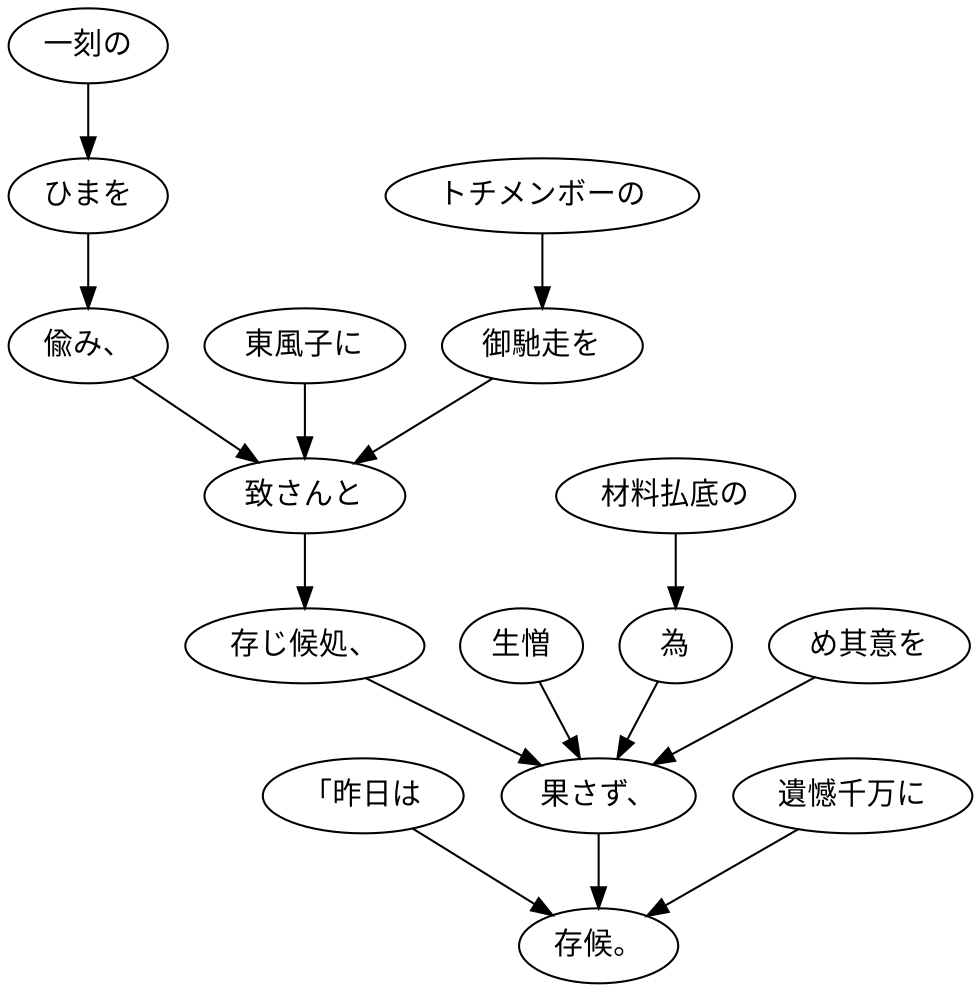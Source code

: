digraph graph861 {
	node0 [label="「昨日は"];
	node1 [label="一刻の"];
	node2 [label="ひまを"];
	node3 [label="偸み、"];
	node4 [label="東風子に"];
	node5 [label="トチメンボーの"];
	node6 [label="御馳走を"];
	node7 [label="致さんと"];
	node8 [label="存じ候処、"];
	node9 [label="生憎"];
	node10 [label="材料払底の"];
	node11 [label="為"];
	node12 [label="め其意を"];
	node13 [label="果さず、"];
	node14 [label="遺憾千万に"];
	node15 [label="存候。"];
	node0 -> node15;
	node1 -> node2;
	node2 -> node3;
	node3 -> node7;
	node4 -> node7;
	node5 -> node6;
	node6 -> node7;
	node7 -> node8;
	node8 -> node13;
	node9 -> node13;
	node10 -> node11;
	node11 -> node13;
	node12 -> node13;
	node13 -> node15;
	node14 -> node15;
}
